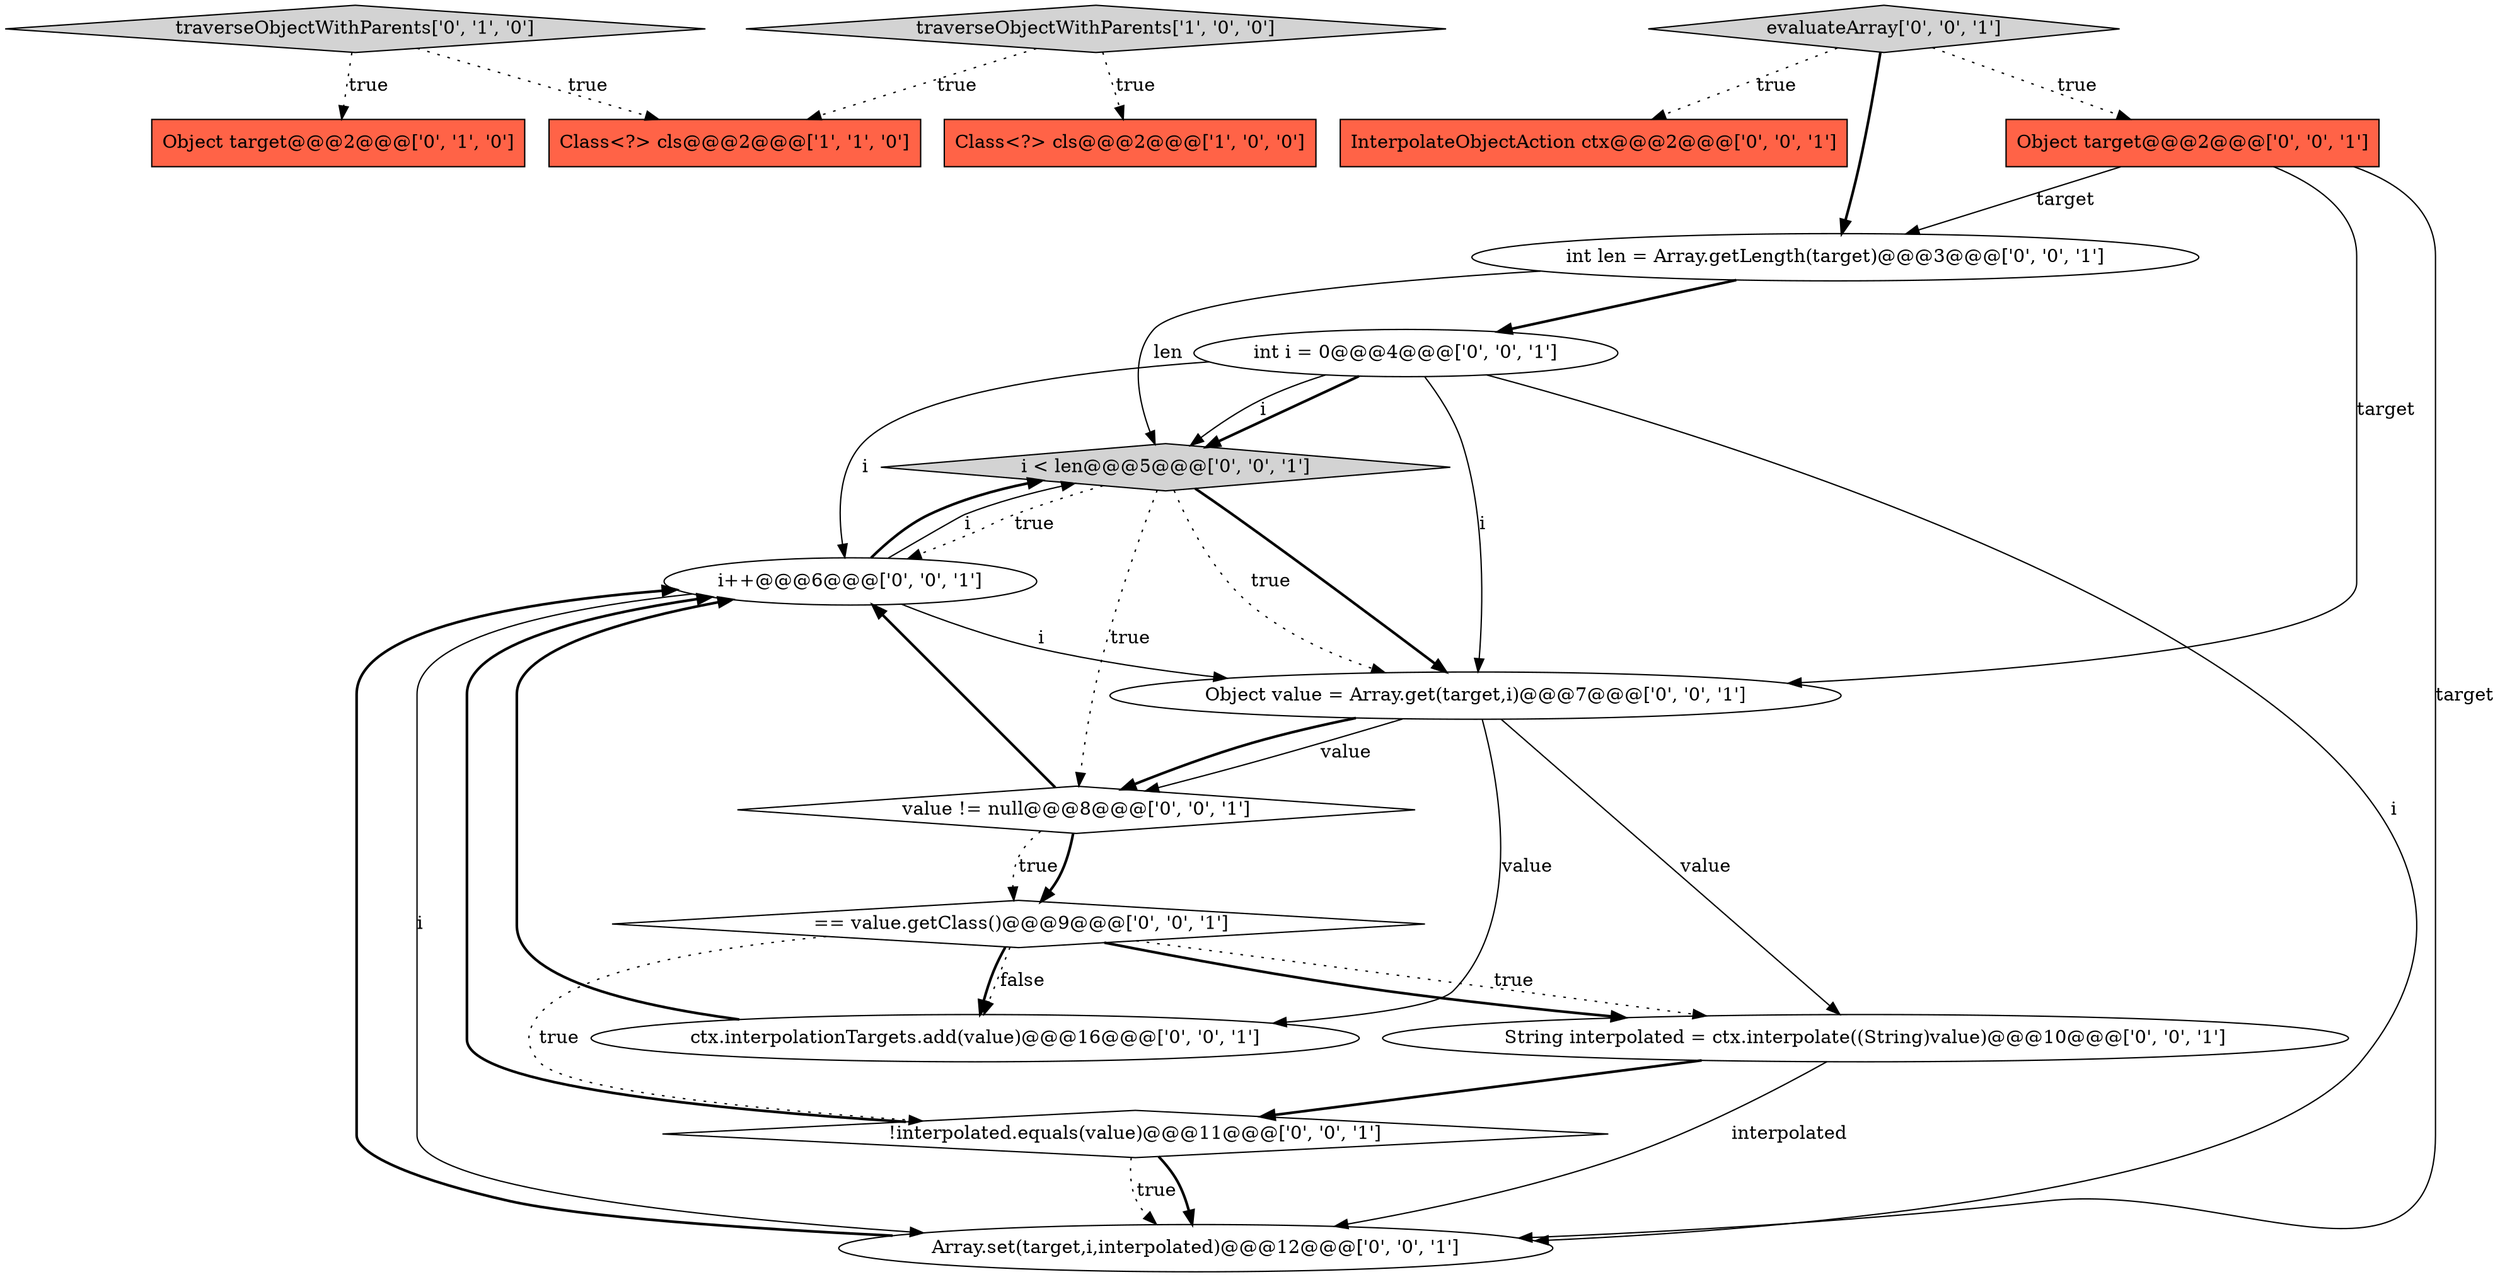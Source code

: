 digraph {
3 [style = filled, label = "Object target@@@2@@@['0', '1', '0']", fillcolor = tomato, shape = box image = "AAA0AAABBB2BBB"];
11 [style = filled, label = "InterpolateObjectAction ctx@@@2@@@['0', '0', '1']", fillcolor = tomato, shape = box image = "AAA0AAABBB3BBB"];
8 [style = filled, label = "evaluateArray['0', '0', '1']", fillcolor = lightgray, shape = diamond image = "AAA0AAABBB3BBB"];
16 [style = filled, label = "Object target@@@2@@@['0', '0', '1']", fillcolor = tomato, shape = box image = "AAA0AAABBB3BBB"];
5 [style = filled, label = " == value.getClass()@@@9@@@['0', '0', '1']", fillcolor = white, shape = diamond image = "AAA0AAABBB3BBB"];
7 [style = filled, label = "int len = Array.getLength(target)@@@3@@@['0', '0', '1']", fillcolor = white, shape = ellipse image = "AAA0AAABBB3BBB"];
2 [style = filled, label = "traverseObjectWithParents['1', '0', '0']", fillcolor = lightgray, shape = diamond image = "AAA0AAABBB1BBB"];
6 [style = filled, label = "i++@@@6@@@['0', '0', '1']", fillcolor = white, shape = ellipse image = "AAA0AAABBB3BBB"];
14 [style = filled, label = "i < len@@@5@@@['0', '0', '1']", fillcolor = lightgray, shape = diamond image = "AAA0AAABBB3BBB"];
15 [style = filled, label = "value != null@@@8@@@['0', '0', '1']", fillcolor = white, shape = diamond image = "AAA0AAABBB3BBB"];
0 [style = filled, label = "Class<?> cls@@@2@@@['1', '0', '0']", fillcolor = tomato, shape = box image = "AAA0AAABBB1BBB"];
9 [style = filled, label = "Array.set(target,i,interpolated)@@@12@@@['0', '0', '1']", fillcolor = white, shape = ellipse image = "AAA0AAABBB3BBB"];
13 [style = filled, label = "!interpolated.equals(value)@@@11@@@['0', '0', '1']", fillcolor = white, shape = diamond image = "AAA0AAABBB3BBB"];
18 [style = filled, label = "String interpolated = ctx.interpolate((String)value)@@@10@@@['0', '0', '1']", fillcolor = white, shape = ellipse image = "AAA0AAABBB3BBB"];
12 [style = filled, label = "int i = 0@@@4@@@['0', '0', '1']", fillcolor = white, shape = ellipse image = "AAA0AAABBB3BBB"];
17 [style = filled, label = "Object value = Array.get(target,i)@@@7@@@['0', '0', '1']", fillcolor = white, shape = ellipse image = "AAA0AAABBB3BBB"];
10 [style = filled, label = "ctx.interpolationTargets.add(value)@@@16@@@['0', '0', '1']", fillcolor = white, shape = ellipse image = "AAA0AAABBB3BBB"];
4 [style = filled, label = "traverseObjectWithParents['0', '1', '0']", fillcolor = lightgray, shape = diamond image = "AAA0AAABBB2BBB"];
1 [style = filled, label = "Class<?> cls@@@2@@@['1', '1', '0']", fillcolor = tomato, shape = box image = "AAA0AAABBB1BBB"];
8->11 [style = dotted, label="true"];
14->17 [style = bold, label=""];
18->9 [style = solid, label="interpolated"];
8->16 [style = dotted, label="true"];
7->14 [style = solid, label="len"];
16->7 [style = solid, label="target"];
4->3 [style = dotted, label="true"];
5->18 [style = dotted, label="true"];
16->17 [style = solid, label="target"];
10->6 [style = bold, label=""];
12->14 [style = bold, label=""];
17->15 [style = solid, label="value"];
18->13 [style = bold, label=""];
13->6 [style = bold, label=""];
5->13 [style = dotted, label="true"];
6->9 [style = solid, label="i"];
4->1 [style = dotted, label="true"];
13->9 [style = dotted, label="true"];
5->10 [style = bold, label=""];
15->6 [style = bold, label=""];
14->6 [style = dotted, label="true"];
9->6 [style = bold, label=""];
2->1 [style = dotted, label="true"];
12->17 [style = solid, label="i"];
15->5 [style = dotted, label="true"];
6->14 [style = bold, label=""];
7->12 [style = bold, label=""];
14->15 [style = dotted, label="true"];
16->9 [style = solid, label="target"];
17->15 [style = bold, label=""];
6->14 [style = solid, label="i"];
12->6 [style = solid, label="i"];
15->5 [style = bold, label=""];
5->18 [style = bold, label=""];
5->10 [style = dotted, label="false"];
17->10 [style = solid, label="value"];
8->7 [style = bold, label=""];
6->17 [style = solid, label="i"];
13->9 [style = bold, label=""];
2->0 [style = dotted, label="true"];
17->18 [style = solid, label="value"];
12->14 [style = solid, label="i"];
12->9 [style = solid, label="i"];
14->17 [style = dotted, label="true"];
}
